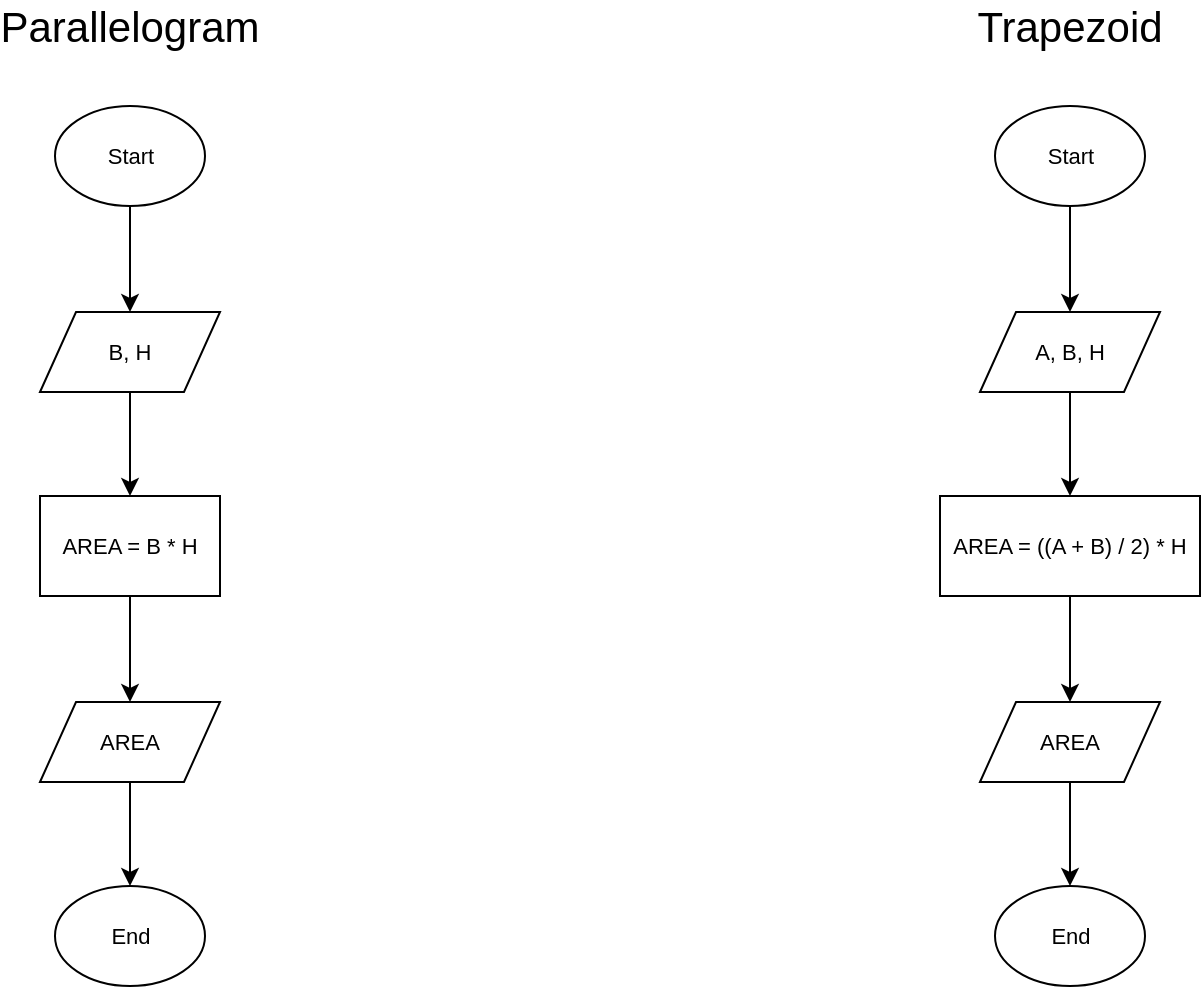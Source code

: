 <mxfile version="13.4.5" type="device"><diagram id="jfQLjwbjzYSsQ6AEgRfW" name="Page-1"><mxGraphModel dx="868" dy="520" grid="1" gridSize="10" guides="1" tooltips="1" connect="1" arrows="1" fold="1" page="1" pageScale="1" pageWidth="2336" pageHeight="1654" math="0" shadow="0"><root><mxCell id="0"/><mxCell id="1" parent="0"/><mxCell id="SxPiD2iWp9DDotKZ0I9N-1" value="&lt;font style=&quot;font-size: 21px&quot;&gt;Parallelogram&lt;/font&gt;" style="text;html=1;strokeColor=none;fillColor=none;align=center;verticalAlign=middle;whiteSpace=wrap;rounded=0;" vertex="1" parent="1"><mxGeometry x="105" y="90" width="40" height="20" as="geometry"/></mxCell><mxCell id="SxPiD2iWp9DDotKZ0I9N-11" style="edgeStyle=orthogonalEdgeStyle;rounded=0;orthogonalLoop=1;jettySize=auto;html=1;exitX=0.5;exitY=1;exitDx=0;exitDy=0;entryX=0.5;entryY=0;entryDx=0;entryDy=0;fontSize=11;" edge="1" parent="1" source="SxPiD2iWp9DDotKZ0I9N-4" target="SxPiD2iWp9DDotKZ0I9N-6"><mxGeometry relative="1" as="geometry"/></mxCell><mxCell id="SxPiD2iWp9DDotKZ0I9N-4" value="B, H" style="shape=parallelogram;perimeter=parallelogramPerimeter;whiteSpace=wrap;html=1;fontSize=11;" vertex="1" parent="1"><mxGeometry x="80" y="243" width="90" height="40" as="geometry"/></mxCell><mxCell id="SxPiD2iWp9DDotKZ0I9N-15" style="edgeStyle=orthogonalEdgeStyle;rounded=0;orthogonalLoop=1;jettySize=auto;html=1;exitX=0.5;exitY=1;exitDx=0;exitDy=0;fontSize=11;" edge="1" parent="1" source="SxPiD2iWp9DDotKZ0I9N-5" target="SxPiD2iWp9DDotKZ0I9N-4"><mxGeometry relative="1" as="geometry"/></mxCell><mxCell id="SxPiD2iWp9DDotKZ0I9N-5" value="Start" style="ellipse;whiteSpace=wrap;html=1;fontSize=11;" vertex="1" parent="1"><mxGeometry x="87.5" y="140" width="75" height="50" as="geometry"/></mxCell><mxCell id="SxPiD2iWp9DDotKZ0I9N-12" style="edgeStyle=orthogonalEdgeStyle;rounded=0;orthogonalLoop=1;jettySize=auto;html=1;exitX=0.5;exitY=1;exitDx=0;exitDy=0;entryX=0.5;entryY=0;entryDx=0;entryDy=0;fontSize=11;" edge="1" parent="1" source="SxPiD2iWp9DDotKZ0I9N-6" target="SxPiD2iWp9DDotKZ0I9N-7"><mxGeometry relative="1" as="geometry"/></mxCell><mxCell id="SxPiD2iWp9DDotKZ0I9N-6" value="AREA = B * H" style="rounded=0;whiteSpace=wrap;html=1;fontSize=11;" vertex="1" parent="1"><mxGeometry x="80" y="335" width="90" height="50" as="geometry"/></mxCell><mxCell id="SxPiD2iWp9DDotKZ0I9N-13" style="edgeStyle=orthogonalEdgeStyle;rounded=0;orthogonalLoop=1;jettySize=auto;html=1;exitX=0.5;exitY=1;exitDx=0;exitDy=0;entryX=0.5;entryY=0;entryDx=0;entryDy=0;fontSize=11;" edge="1" parent="1" source="SxPiD2iWp9DDotKZ0I9N-7" target="SxPiD2iWp9DDotKZ0I9N-8"><mxGeometry relative="1" as="geometry"/></mxCell><mxCell id="SxPiD2iWp9DDotKZ0I9N-7" value="AREA" style="shape=parallelogram;perimeter=parallelogramPerimeter;whiteSpace=wrap;html=1;fontSize=11;" vertex="1" parent="1"><mxGeometry x="80" y="438" width="90" height="40" as="geometry"/></mxCell><mxCell id="SxPiD2iWp9DDotKZ0I9N-8" value="End" style="ellipse;whiteSpace=wrap;html=1;fontSize=11;" vertex="1" parent="1"><mxGeometry x="87.5" y="530" width="75" height="50" as="geometry"/></mxCell><mxCell id="SxPiD2iWp9DDotKZ0I9N-17" value="&lt;font style=&quot;font-size: 21px&quot;&gt;Trapezoid&lt;/font&gt;" style="text;html=1;strokeColor=none;fillColor=none;align=center;verticalAlign=middle;whiteSpace=wrap;rounded=0;" vertex="1" parent="1"><mxGeometry x="575" y="90" width="40" height="20" as="geometry"/></mxCell><mxCell id="SxPiD2iWp9DDotKZ0I9N-18" style="edgeStyle=orthogonalEdgeStyle;rounded=0;orthogonalLoop=1;jettySize=auto;html=1;exitX=0.5;exitY=1;exitDx=0;exitDy=0;entryX=0.5;entryY=0;entryDx=0;entryDy=0;fontSize=11;" edge="1" parent="1" source="SxPiD2iWp9DDotKZ0I9N-19" target="SxPiD2iWp9DDotKZ0I9N-23"><mxGeometry relative="1" as="geometry"/></mxCell><mxCell id="SxPiD2iWp9DDotKZ0I9N-19" value="A, B, H" style="shape=parallelogram;perimeter=parallelogramPerimeter;whiteSpace=wrap;html=1;fontSize=11;" vertex="1" parent="1"><mxGeometry x="550" y="243" width="90" height="40" as="geometry"/></mxCell><mxCell id="SxPiD2iWp9DDotKZ0I9N-20" style="edgeStyle=orthogonalEdgeStyle;rounded=0;orthogonalLoop=1;jettySize=auto;html=1;exitX=0.5;exitY=1;exitDx=0;exitDy=0;fontSize=11;" edge="1" parent="1" source="SxPiD2iWp9DDotKZ0I9N-21" target="SxPiD2iWp9DDotKZ0I9N-19"><mxGeometry relative="1" as="geometry"/></mxCell><mxCell id="SxPiD2iWp9DDotKZ0I9N-21" value="Start" style="ellipse;whiteSpace=wrap;html=1;fontSize=11;" vertex="1" parent="1"><mxGeometry x="557.5" y="140" width="75" height="50" as="geometry"/></mxCell><mxCell id="SxPiD2iWp9DDotKZ0I9N-22" style="edgeStyle=orthogonalEdgeStyle;rounded=0;orthogonalLoop=1;jettySize=auto;html=1;exitX=0.5;exitY=1;exitDx=0;exitDy=0;entryX=0.5;entryY=0;entryDx=0;entryDy=0;fontSize=11;" edge="1" parent="1" source="SxPiD2iWp9DDotKZ0I9N-23" target="SxPiD2iWp9DDotKZ0I9N-25"><mxGeometry relative="1" as="geometry"/></mxCell><mxCell id="SxPiD2iWp9DDotKZ0I9N-23" value="AREA = ((A + B) / 2) * H" style="rounded=0;whiteSpace=wrap;html=1;fontSize=11;" vertex="1" parent="1"><mxGeometry x="530" y="335" width="130" height="50" as="geometry"/></mxCell><mxCell id="SxPiD2iWp9DDotKZ0I9N-24" style="edgeStyle=orthogonalEdgeStyle;rounded=0;orthogonalLoop=1;jettySize=auto;html=1;exitX=0.5;exitY=1;exitDx=0;exitDy=0;entryX=0.5;entryY=0;entryDx=0;entryDy=0;fontSize=11;" edge="1" parent="1" source="SxPiD2iWp9DDotKZ0I9N-25" target="SxPiD2iWp9DDotKZ0I9N-26"><mxGeometry relative="1" as="geometry"/></mxCell><mxCell id="SxPiD2iWp9DDotKZ0I9N-25" value="AREA" style="shape=parallelogram;perimeter=parallelogramPerimeter;whiteSpace=wrap;html=1;fontSize=11;" vertex="1" parent="1"><mxGeometry x="550" y="438" width="90" height="40" as="geometry"/></mxCell><mxCell id="SxPiD2iWp9DDotKZ0I9N-26" value="End" style="ellipse;whiteSpace=wrap;html=1;fontSize=11;" vertex="1" parent="1"><mxGeometry x="557.5" y="530" width="75" height="50" as="geometry"/></mxCell></root></mxGraphModel></diagram></mxfile>